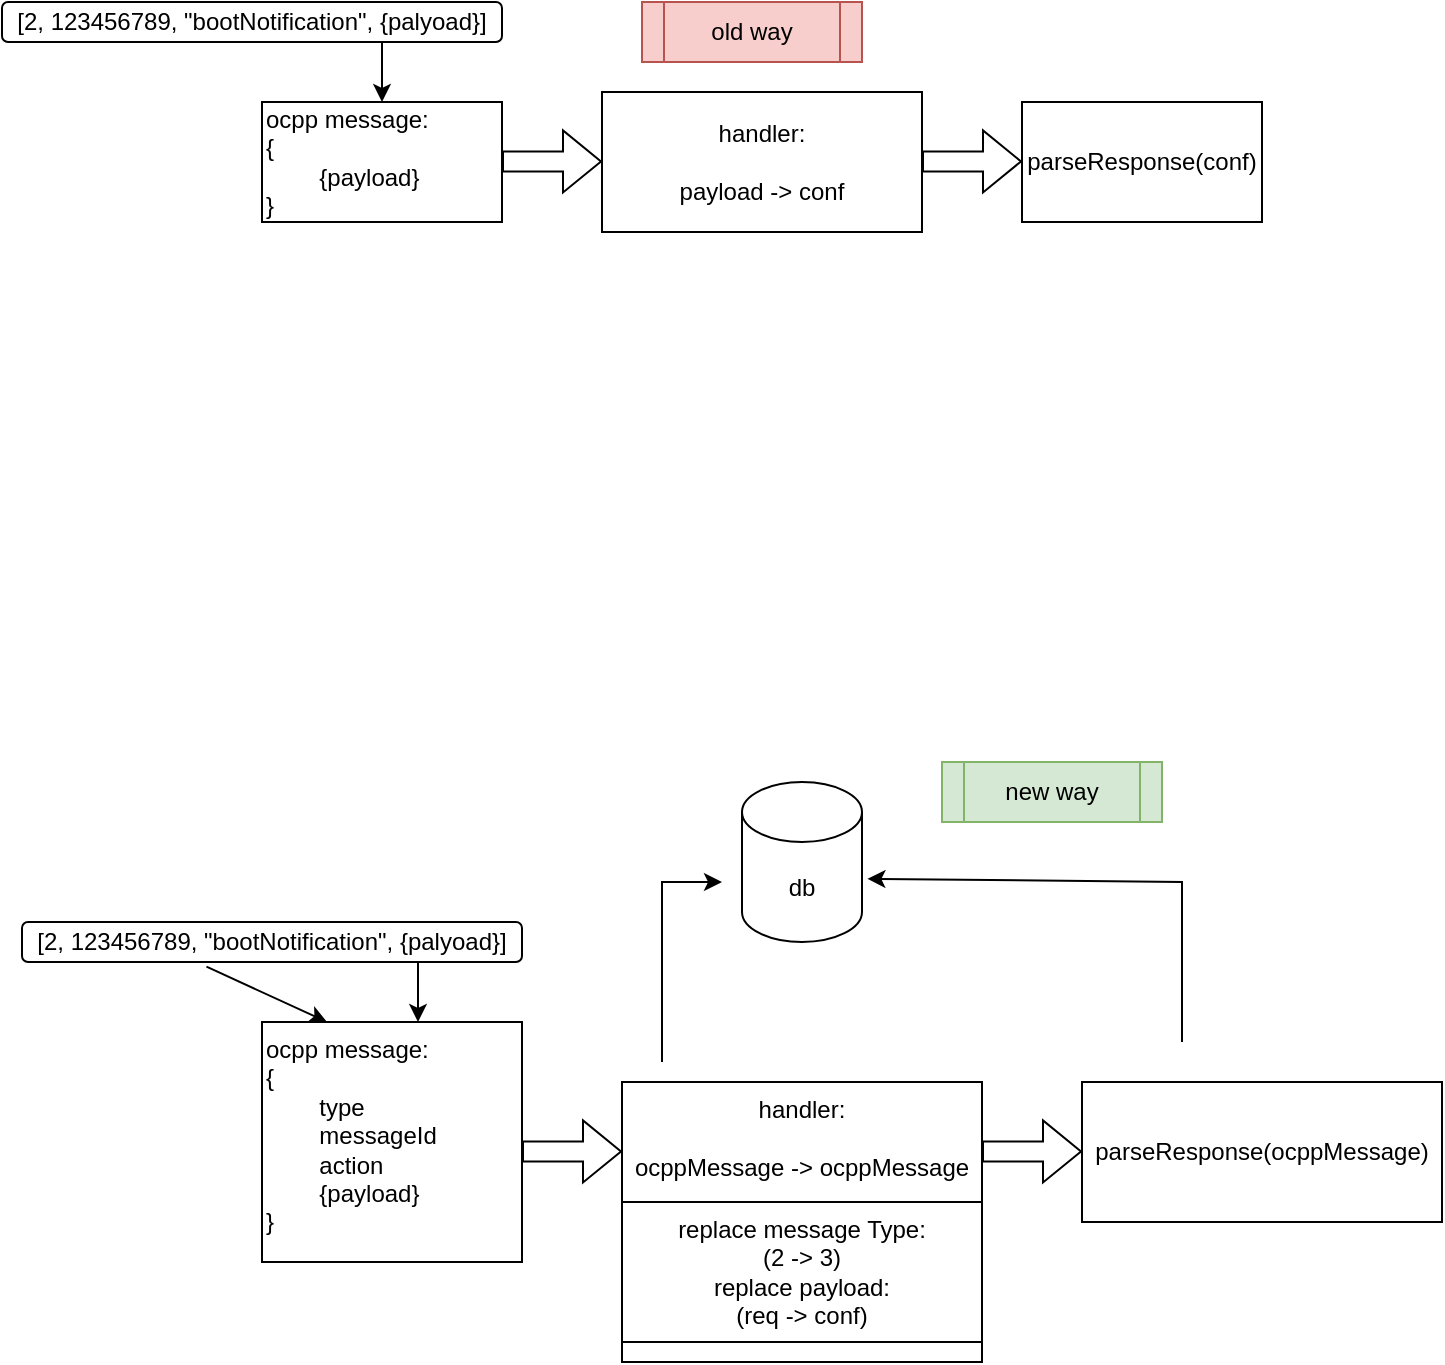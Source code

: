 <mxfile version="22.0.2" type="github">
  <diagram name="Page-1" id="U8lFhDZ7xPAlCqdosSXy">
    <mxGraphModel dx="2325" dy="1476" grid="1" gridSize="10" guides="1" tooltips="1" connect="1" arrows="1" fold="1" page="1" pageScale="1" pageWidth="850" pageHeight="1100" math="0" shadow="0">
      <root>
        <mxCell id="0" />
        <mxCell id="1" parent="0" />
        <mxCell id="biBZjUuWrRybQa6Ui23M-1" value="&lt;div align=&quot;left&quot;&gt;ocpp message:&lt;/div&gt;&lt;div align=&quot;left&quot;&gt;{&lt;/div&gt;&lt;div align=&quot;left&quot;&gt;&lt;span style=&quot;white-space: pre;&quot;&gt;&#x9;&lt;/span&gt;{payload}&lt;/div&gt;&lt;div align=&quot;left&quot;&gt;}&lt;br&gt;&lt;/div&gt;" style="rounded=0;whiteSpace=wrap;html=1;align=left;" parent="1" vertex="1">
          <mxGeometry x="-830" y="-70" width="120" height="60" as="geometry" />
        </mxCell>
        <mxCell id="biBZjUuWrRybQa6Ui23M-2" value="ocpp message:&lt;br&gt;&lt;div&gt;{&lt;/div&gt;&lt;div&gt;&lt;span style=&quot;white-space: pre;&quot;&gt;&#x9;&lt;/span&gt;type&lt;/div&gt;&lt;div&gt;&lt;span style=&quot;white-space: pre;&quot;&gt;&#x9;&lt;/span&gt;messageId&lt;/div&gt;&lt;div&gt;&lt;span style=&quot;white-space: pre;&quot;&gt;&#x9;&lt;/span&gt;action&lt;/div&gt;&lt;div&gt;&lt;span style=&quot;white-space: pre;&quot;&gt;&#x9;&lt;/span&gt;{payload}&lt;br&gt;&lt;/div&gt;&lt;div&gt;&lt;div&gt;}&lt;br&gt;&lt;/div&gt;&lt;br&gt;&lt;/div&gt;" style="rounded=0;whiteSpace=wrap;html=1;align=left;horizontal=1;verticalAlign=top;" parent="1" vertex="1">
          <mxGeometry x="-830" y="390" width="130" height="120" as="geometry" />
        </mxCell>
        <mxCell id="biBZjUuWrRybQa6Ui23M-3" value="[2, 123456789, &quot;bootNotification&quot;, {palyoad}]" style="rounded=1;whiteSpace=wrap;html=1;" parent="1" vertex="1">
          <mxGeometry x="-960" y="-120" width="250" height="20" as="geometry" />
        </mxCell>
        <mxCell id="biBZjUuWrRybQa6Ui23M-4" value="[2, 123456789, &quot;bootNotification&quot;, {palyoad}]" style="rounded=1;whiteSpace=wrap;html=1;" parent="1" vertex="1">
          <mxGeometry x="-950" y="340" width="250" height="20" as="geometry" />
        </mxCell>
        <mxCell id="biBZjUuWrRybQa6Ui23M-5" value="" style="endArrow=classic;html=1;rounded=0;exitX=0.369;exitY=1.117;exitDx=0;exitDy=0;exitPerimeter=0;entryX=0.25;entryY=0;entryDx=0;entryDy=0;" parent="1" source="biBZjUuWrRybQa6Ui23M-4" edge="1" target="biBZjUuWrRybQa6Ui23M-2">
          <mxGeometry width="50" height="50" relative="1" as="geometry">
            <mxPoint x="-490" y="480" as="sourcePoint" />
            <mxPoint x="-762" y="390" as="targetPoint" />
          </mxGeometry>
        </mxCell>
        <mxCell id="biBZjUuWrRybQa6Ui23M-6" value="" style="endArrow=classic;html=1;rounded=0;entryX=0.5;entryY=0;entryDx=0;entryDy=0;" parent="1" target="biBZjUuWrRybQa6Ui23M-1" edge="1">
          <mxGeometry width="50" height="50" relative="1" as="geometry">
            <mxPoint x="-770" y="-100" as="sourcePoint" />
            <mxPoint x="-762" y="180" as="targetPoint" />
          </mxGeometry>
        </mxCell>
        <mxCell id="biBZjUuWrRybQa6Ui23M-7" value="handler:&lt;br&gt;&lt;br&gt;payload -&amp;gt; conf" style="rounded=0;whiteSpace=wrap;html=1;" parent="1" vertex="1">
          <mxGeometry x="-660" y="-75" width="160" height="70" as="geometry" />
        </mxCell>
        <mxCell id="biBZjUuWrRybQa6Ui23M-8" value="handler:&lt;br&gt;&lt;br&gt;ocppMessage -&amp;gt; ocppMessage" style="rounded=0;whiteSpace=wrap;html=1;verticalAlign=top;" parent="1" vertex="1">
          <mxGeometry x="-650" y="420" width="180" height="140" as="geometry" />
        </mxCell>
        <mxCell id="biBZjUuWrRybQa6Ui23M-9" value="parseResponse(conf)" style="rounded=0;whiteSpace=wrap;html=1;" parent="1" vertex="1">
          <mxGeometry x="-450" y="-70" width="120" height="60" as="geometry" />
        </mxCell>
        <mxCell id="biBZjUuWrRybQa6Ui23M-10" value="parseResponse(ocppMessage)" style="rounded=0;whiteSpace=wrap;html=1;" parent="1" vertex="1">
          <mxGeometry x="-420" y="420" width="180" height="70" as="geometry" />
        </mxCell>
        <mxCell id="biBZjUuWrRybQa6Ui23M-11" value="db" style="shape=cylinder3;whiteSpace=wrap;html=1;boundedLbl=1;backgroundOutline=1;size=15;" parent="1" vertex="1">
          <mxGeometry x="-590" y="270" width="60" height="80" as="geometry" />
        </mxCell>
        <mxCell id="biBZjUuWrRybQa6Ui23M-13" value="" style="endArrow=classic;html=1;rounded=0;" parent="1" edge="1">
          <mxGeometry width="50" height="50" relative="1" as="geometry">
            <mxPoint x="-630" y="410" as="sourcePoint" />
            <mxPoint x="-600" y="320" as="targetPoint" />
            <Array as="points">
              <mxPoint x="-630" y="320" />
            </Array>
          </mxGeometry>
        </mxCell>
        <mxCell id="biBZjUuWrRybQa6Ui23M-14" value="" style="endArrow=classic;html=1;rounded=0;entryX=1.045;entryY=0.605;entryDx=0;entryDy=0;entryPerimeter=0;" parent="1" target="biBZjUuWrRybQa6Ui23M-11" edge="1">
          <mxGeometry width="50" height="50" relative="1" as="geometry">
            <mxPoint x="-370" y="400" as="sourcePoint" />
            <mxPoint x="-430" y="320" as="targetPoint" />
            <Array as="points">
              <mxPoint x="-370" y="320" />
            </Array>
          </mxGeometry>
        </mxCell>
        <mxCell id="biBZjUuWrRybQa6Ui23M-15" value="" style="shape=flexArrow;endArrow=classic;html=1;rounded=0;" parent="1" edge="1">
          <mxGeometry width="50" height="50" relative="1" as="geometry">
            <mxPoint x="-700" y="454.71" as="sourcePoint" />
            <mxPoint x="-650" y="454.71" as="targetPoint" />
          </mxGeometry>
        </mxCell>
        <mxCell id="biBZjUuWrRybQa6Ui23M-16" value="" style="shape=flexArrow;endArrow=classic;html=1;rounded=0;" parent="1" edge="1">
          <mxGeometry width="50" height="50" relative="1" as="geometry">
            <mxPoint x="-470" y="454.71" as="sourcePoint" />
            <mxPoint x="-420" y="454.71" as="targetPoint" />
          </mxGeometry>
        </mxCell>
        <mxCell id="biBZjUuWrRybQa6Ui23M-18" value="replace message Type:&lt;br&gt;(2 -&amp;gt; 3)&lt;br&gt;replace payload:&lt;br&gt;(req -&amp;gt; conf)" style="rounded=0;whiteSpace=wrap;html=1;verticalAlign=top;" parent="1" vertex="1">
          <mxGeometry x="-650" y="480" width="180" height="70" as="geometry" />
        </mxCell>
        <mxCell id="biBZjUuWrRybQa6Ui23M-19" value="" style="shape=flexArrow;endArrow=classic;html=1;rounded=0;" parent="1" edge="1">
          <mxGeometry width="50" height="50" relative="1" as="geometry">
            <mxPoint x="-710" y="-40.29" as="sourcePoint" />
            <mxPoint x="-660" y="-40.29" as="targetPoint" />
          </mxGeometry>
        </mxCell>
        <mxCell id="biBZjUuWrRybQa6Ui23M-20" value="" style="shape=flexArrow;endArrow=classic;html=1;rounded=0;" parent="1" edge="1">
          <mxGeometry width="50" height="50" relative="1" as="geometry">
            <mxPoint x="-500" y="-40.29" as="sourcePoint" />
            <mxPoint x="-450" y="-40.29" as="targetPoint" />
          </mxGeometry>
        </mxCell>
        <mxCell id="biBZjUuWrRybQa6Ui23M-21" value="old way" style="shape=process;whiteSpace=wrap;html=1;backgroundOutline=1;fillColor=#f8cecc;strokeColor=#b85450;" parent="1" vertex="1">
          <mxGeometry x="-640" y="-120" width="110" height="30" as="geometry" />
        </mxCell>
        <mxCell id="biBZjUuWrRybQa6Ui23M-22" value="new way" style="shape=process;whiteSpace=wrap;html=1;backgroundOutline=1;fillColor=#d5e8d4;strokeColor=#82b366;" parent="1" vertex="1">
          <mxGeometry x="-490" y="260" width="110" height="30" as="geometry" />
        </mxCell>
        <mxCell id="C7Q36ssg5EW823EHSbNr-2" value="" style="endArrow=classic;html=1;rounded=0;exitX=0.75;exitY=1;exitDx=0;exitDy=0;" edge="1" parent="1">
          <mxGeometry width="50" height="50" relative="1" as="geometry">
            <mxPoint x="-752" y="360" as="sourcePoint" />
            <mxPoint x="-752" y="390" as="targetPoint" />
          </mxGeometry>
        </mxCell>
      </root>
    </mxGraphModel>
  </diagram>
</mxfile>

